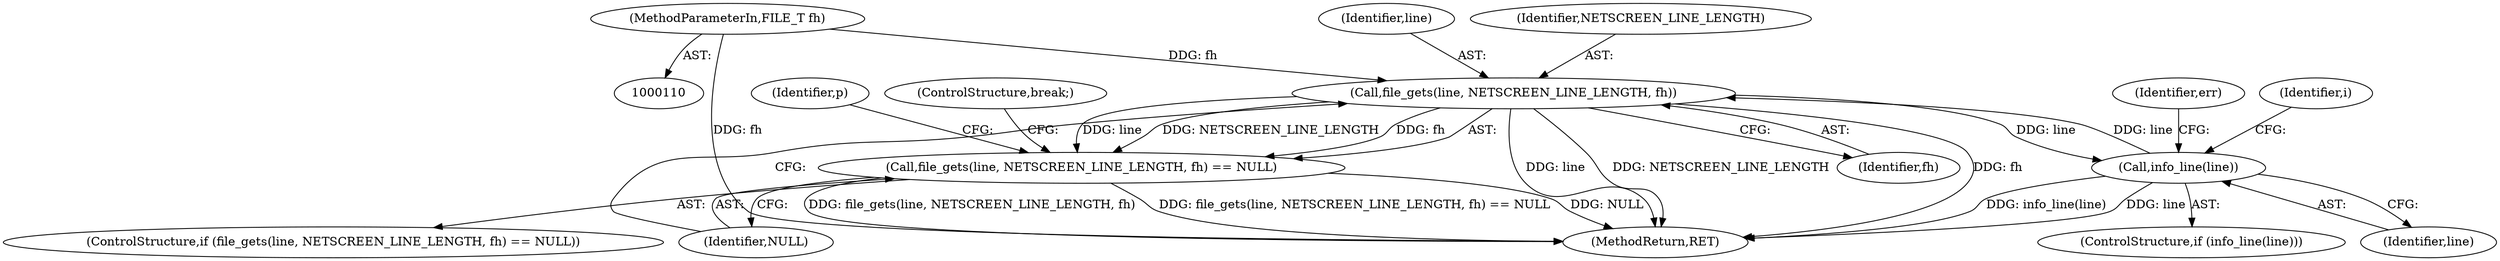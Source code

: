digraph "0_wireshark_6a140eca7b78b230f1f90a739a32257476513c78_1@API" {
"1000145" [label="(Call,file_gets(line, NETSCREEN_LINE_LENGTH, fh))"];
"1000187" [label="(Call,info_line(line))"];
"1000145" [label="(Call,file_gets(line, NETSCREEN_LINE_LENGTH, fh))"];
"1000111" [label="(MethodParameterIn,FILE_T fh)"];
"1000144" [label="(Call,file_gets(line, NETSCREEN_LINE_LENGTH, fh) == NULL)"];
"1000151" [label="(ControlStructure,break;)"];
"1000146" [label="(Identifier,line)"];
"1000143" [label="(ControlStructure,if (file_gets(line, NETSCREEN_LINE_LENGTH, fh) == NULL))"];
"1000148" [label="(Identifier,fh)"];
"1000145" [label="(Call,file_gets(line, NETSCREEN_LINE_LENGTH, fh))"];
"1000320" [label="(MethodReturn,RET)"];
"1000111" [label="(MethodParameterIn,FILE_T fh)"];
"1000188" [label="(Identifier,line)"];
"1000201" [label="(Identifier,err)"];
"1000186" [label="(ControlStructure,if (info_line(line)))"];
"1000187" [label="(Call,info_line(line))"];
"1000149" [label="(Identifier,NULL)"];
"1000154" [label="(Identifier,p)"];
"1000193" [label="(Identifier,i)"];
"1000144" [label="(Call,file_gets(line, NETSCREEN_LINE_LENGTH, fh) == NULL)"];
"1000147" [label="(Identifier,NETSCREEN_LINE_LENGTH)"];
"1000145" -> "1000144"  [label="AST: "];
"1000145" -> "1000148"  [label="CFG: "];
"1000146" -> "1000145"  [label="AST: "];
"1000147" -> "1000145"  [label="AST: "];
"1000148" -> "1000145"  [label="AST: "];
"1000149" -> "1000145"  [label="CFG: "];
"1000145" -> "1000320"  [label="DDG: fh"];
"1000145" -> "1000320"  [label="DDG: line"];
"1000145" -> "1000320"  [label="DDG: NETSCREEN_LINE_LENGTH"];
"1000145" -> "1000144"  [label="DDG: line"];
"1000145" -> "1000144"  [label="DDG: NETSCREEN_LINE_LENGTH"];
"1000145" -> "1000144"  [label="DDG: fh"];
"1000187" -> "1000145"  [label="DDG: line"];
"1000111" -> "1000145"  [label="DDG: fh"];
"1000145" -> "1000187"  [label="DDG: line"];
"1000187" -> "1000186"  [label="AST: "];
"1000187" -> "1000188"  [label="CFG: "];
"1000188" -> "1000187"  [label="AST: "];
"1000193" -> "1000187"  [label="CFG: "];
"1000201" -> "1000187"  [label="CFG: "];
"1000187" -> "1000320"  [label="DDG: line"];
"1000187" -> "1000320"  [label="DDG: info_line(line)"];
"1000111" -> "1000110"  [label="AST: "];
"1000111" -> "1000320"  [label="DDG: fh"];
"1000144" -> "1000143"  [label="AST: "];
"1000144" -> "1000149"  [label="CFG: "];
"1000149" -> "1000144"  [label="AST: "];
"1000151" -> "1000144"  [label="CFG: "];
"1000154" -> "1000144"  [label="CFG: "];
"1000144" -> "1000320"  [label="DDG: file_gets(line, NETSCREEN_LINE_LENGTH, fh) == NULL"];
"1000144" -> "1000320"  [label="DDG: NULL"];
"1000144" -> "1000320"  [label="DDG: file_gets(line, NETSCREEN_LINE_LENGTH, fh)"];
}
